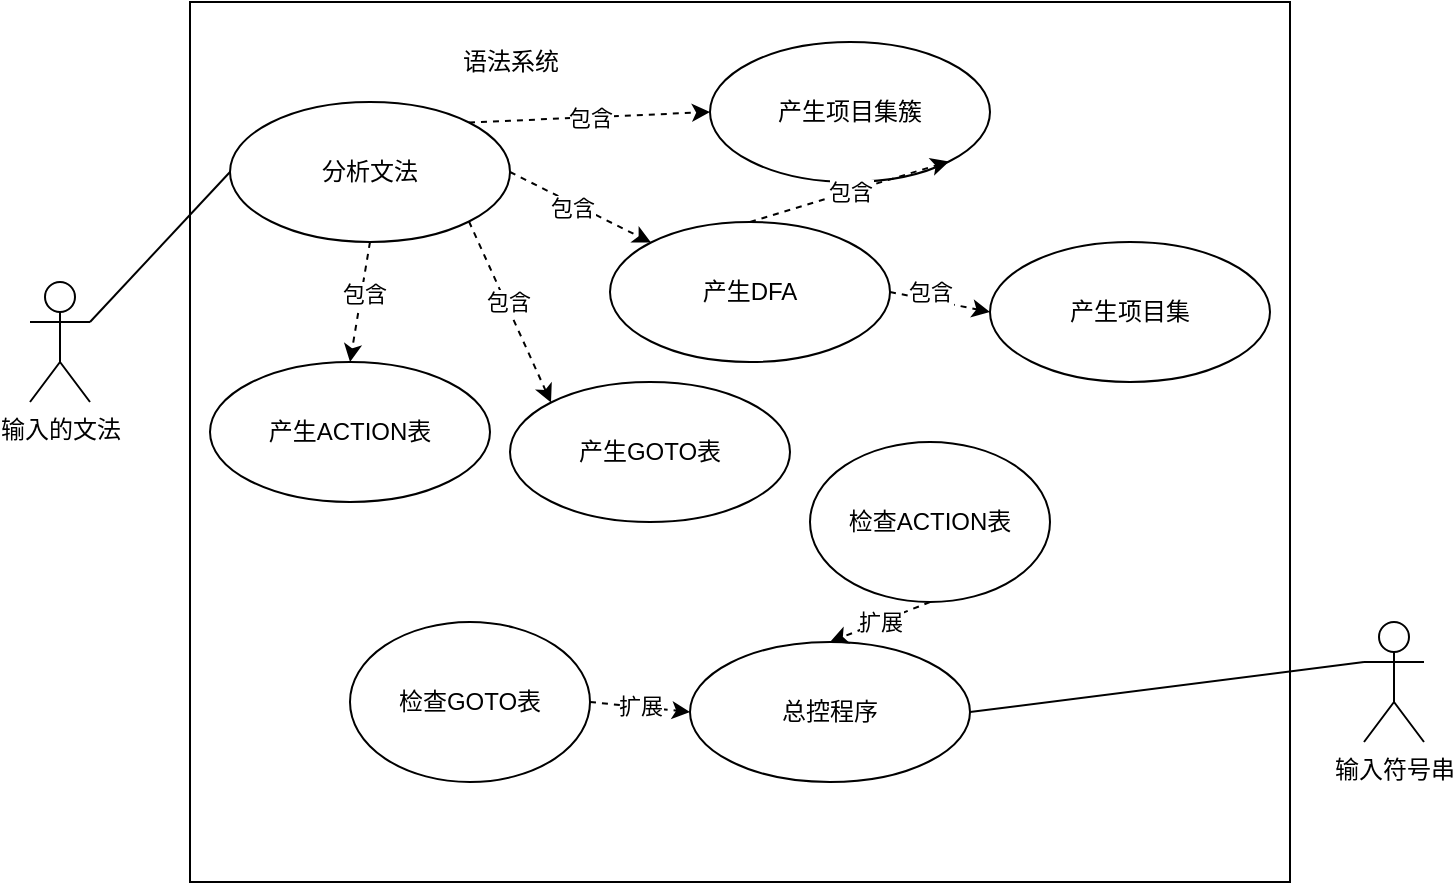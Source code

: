 <mxfile>
    <diagram id="LQBaAz6AXYF-VPjqmH7Y" name="第 1 页">
        <mxGraphModel dx="748" dy="1736" grid="1" gridSize="10" guides="1" tooltips="1" connect="1" arrows="1" fold="1" page="1" pageScale="1" pageWidth="827" pageHeight="1169" math="0" shadow="0">
            <root>
                <mxCell id="0"/>
                <mxCell id="1" parent="0"/>
                <mxCell id="7" value="" style="rounded=0;whiteSpace=wrap;html=1;" parent="1" vertex="1">
                    <mxGeometry x="240" y="-30" width="550" height="440" as="geometry"/>
                </mxCell>
                <mxCell id="58" style="edgeStyle=none;html=1;exitX=0;exitY=0.333;exitDx=0;exitDy=0;exitPerimeter=0;entryX=1;entryY=0.5;entryDx=0;entryDy=0;endArrow=none;endFill=0;" parent="1" source="2" target="57" edge="1">
                    <mxGeometry relative="1" as="geometry"/>
                </mxCell>
                <mxCell id="2" value="输入符号串" style="shape=umlActor;html=1;verticalLabelPosition=bottom;verticalAlign=top;align=center;" parent="1" vertex="1">
                    <mxGeometry x="827" y="280" width="30" height="60" as="geometry"/>
                </mxCell>
                <mxCell id="40" style="edgeStyle=none;html=1;exitX=1;exitY=0.333;exitDx=0;exitDy=0;exitPerimeter=0;entryX=0;entryY=0.5;entryDx=0;entryDy=0;endArrow=none;endFill=0;" parent="1" source="10" target="39" edge="1">
                    <mxGeometry relative="1" as="geometry"/>
                </mxCell>
                <mxCell id="10" value="输入的文法" style="shape=umlActor;html=1;verticalLabelPosition=bottom;verticalAlign=top;align=center;" parent="1" vertex="1">
                    <mxGeometry x="160" y="110" width="30" height="60" as="geometry"/>
                </mxCell>
                <mxCell id="38" value="语法系统" style="text;html=1;align=center;verticalAlign=middle;resizable=0;points=[];autosize=1;strokeColor=none;" parent="1" vertex="1">
                    <mxGeometry x="370" y="-10" width="60" height="20" as="geometry"/>
                </mxCell>
                <mxCell id="42" style="edgeStyle=none;html=1;exitX=1;exitY=0.5;exitDx=0;exitDy=0;entryX=0;entryY=0;entryDx=0;entryDy=0;dashed=1;" parent="1" source="39" target="41" edge="1">
                    <mxGeometry relative="1" as="geometry"/>
                </mxCell>
                <mxCell id="43" value="包含" style="edgeLabel;html=1;align=center;verticalAlign=middle;resizable=0;points=[];" parent="42" vertex="1" connectable="0">
                    <mxGeometry x="-0.112" y="-2" relative="1" as="geometry">
                        <mxPoint as="offset"/>
                    </mxGeometry>
                </mxCell>
                <mxCell id="46" style="edgeStyle=none;html=1;exitX=0.5;exitY=1;exitDx=0;exitDy=0;entryX=0.5;entryY=0;entryDx=0;entryDy=0;dashed=1;" parent="1" source="39" target="44" edge="1">
                    <mxGeometry relative="1" as="geometry"/>
                </mxCell>
                <mxCell id="48" value="包含" style="edgeLabel;html=1;align=center;verticalAlign=middle;resizable=0;points=[];" parent="46" vertex="1" connectable="0">
                    <mxGeometry x="-0.138" y="1" relative="1" as="geometry">
                        <mxPoint as="offset"/>
                    </mxGeometry>
                </mxCell>
                <mxCell id="47" style="edgeStyle=none;html=1;exitX=1;exitY=1;exitDx=0;exitDy=0;entryX=0;entryY=0;entryDx=0;entryDy=0;dashed=1;" parent="1" source="39" target="45" edge="1">
                    <mxGeometry relative="1" as="geometry"/>
                </mxCell>
                <mxCell id="49" value="包含" style="edgeLabel;html=1;align=center;verticalAlign=middle;resizable=0;points=[];" parent="47" vertex="1" connectable="0">
                    <mxGeometry x="-0.085" y="1" relative="1" as="geometry">
                        <mxPoint y="-1" as="offset"/>
                    </mxGeometry>
                </mxCell>
                <mxCell id="39" value="分析文法" style="ellipse;whiteSpace=wrap;html=1;" parent="1" vertex="1">
                    <mxGeometry x="260" y="20" width="140" height="70" as="geometry"/>
                </mxCell>
                <mxCell id="61" style="edgeStyle=none;html=1;exitX=1;exitY=0.5;exitDx=0;exitDy=0;entryX=0;entryY=0.5;entryDx=0;entryDy=0;dashed=1;endArrow=classic;endFill=1;" edge="1" parent="1" source="41" target="55">
                    <mxGeometry relative="1" as="geometry"/>
                </mxCell>
                <mxCell id="62" value="包含" style="edgeLabel;html=1;align=center;verticalAlign=middle;resizable=0;points=[];" vertex="1" connectable="0" parent="61">
                    <mxGeometry x="0.135" y="-1" relative="1" as="geometry">
                        <mxPoint x="-8" y="-7" as="offset"/>
                    </mxGeometry>
                </mxCell>
                <mxCell id="41" value="产生DFA" style="ellipse;whiteSpace=wrap;html=1;" parent="1" vertex="1">
                    <mxGeometry x="450" y="80" width="140" height="70" as="geometry"/>
                </mxCell>
                <mxCell id="44" value="产生ACTION表" style="ellipse;whiteSpace=wrap;html=1;" parent="1" vertex="1">
                    <mxGeometry x="250" y="150" width="140" height="70" as="geometry"/>
                </mxCell>
                <mxCell id="45" value="产生GOTO表" style="ellipse;whiteSpace=wrap;html=1;" parent="1" vertex="1">
                    <mxGeometry x="400" y="160" width="140" height="70" as="geometry"/>
                </mxCell>
                <mxCell id="54" value="包含" style="edgeStyle=none;html=1;entryX=0;entryY=0.5;entryDx=0;entryDy=0;dashed=1;exitX=1;exitY=0;exitDx=0;exitDy=0;" parent="1" source="39" target="52" edge="1">
                    <mxGeometry relative="1" as="geometry"/>
                </mxCell>
                <mxCell id="52" value="产生项目集簇" style="ellipse;whiteSpace=wrap;html=1;" parent="1" vertex="1">
                    <mxGeometry x="500" y="-10" width="140" height="70" as="geometry"/>
                </mxCell>
                <mxCell id="56" value="包含" style="edgeStyle=none;html=1;exitX=0.5;exitY=0;exitDx=0;exitDy=0;dashed=1;entryX=1;entryY=1;entryDx=0;entryDy=0;" parent="1" source="41" edge="1" target="52">
                    <mxGeometry relative="1" as="geometry">
                        <mxPoint x="620" y="50" as="targetPoint"/>
                    </mxGeometry>
                </mxCell>
                <mxCell id="55" value="产生项目集" style="ellipse;whiteSpace=wrap;html=1;" parent="1" vertex="1">
                    <mxGeometry x="640" y="90" width="140" height="70" as="geometry"/>
                </mxCell>
                <mxCell id="57" value="总控程序" style="ellipse;whiteSpace=wrap;html=1;" parent="1" vertex="1">
                    <mxGeometry x="490" y="290" width="140" height="70" as="geometry"/>
                </mxCell>
                <mxCell id="66" value="扩展" style="edgeStyle=none;html=1;exitX=0.5;exitY=1;exitDx=0;exitDy=0;entryX=0.5;entryY=0;entryDx=0;entryDy=0;dashed=1;endArrow=classic;endFill=1;" edge="1" parent="1" source="64" target="57">
                    <mxGeometry relative="1" as="geometry"/>
                </mxCell>
                <mxCell id="64" value="检查ACTION表" style="ellipse;whiteSpace=wrap;html=1;" vertex="1" parent="1">
                    <mxGeometry x="550" y="190" width="120" height="80" as="geometry"/>
                </mxCell>
                <mxCell id="67" value="扩展" style="edgeStyle=none;html=1;exitX=1;exitY=0.5;exitDx=0;exitDy=0;entryX=0;entryY=0.5;entryDx=0;entryDy=0;dashed=1;endArrow=classic;endFill=1;" edge="1" parent="1" source="65" target="57">
                    <mxGeometry relative="1" as="geometry"/>
                </mxCell>
                <mxCell id="65" value="检查GOTO表" style="ellipse;whiteSpace=wrap;html=1;" vertex="1" parent="1">
                    <mxGeometry x="320" y="280" width="120" height="80" as="geometry"/>
                </mxCell>
            </root>
        </mxGraphModel>
    </diagram>
</mxfile>